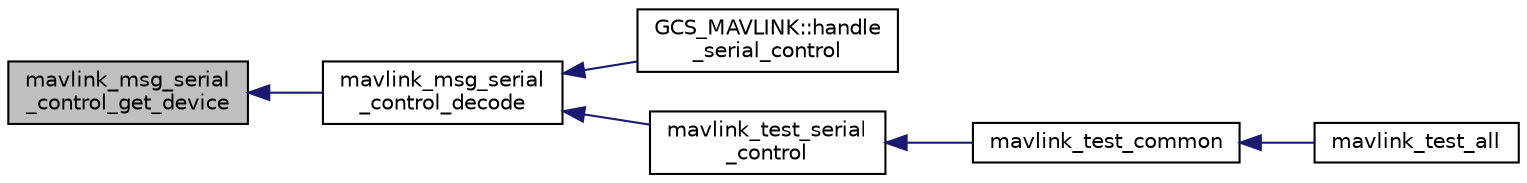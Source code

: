 digraph "mavlink_msg_serial_control_get_device"
{
 // INTERACTIVE_SVG=YES
  edge [fontname="Helvetica",fontsize="10",labelfontname="Helvetica",labelfontsize="10"];
  node [fontname="Helvetica",fontsize="10",shape=record];
  rankdir="LR";
  Node1 [label="mavlink_msg_serial\l_control_get_device",height=0.2,width=0.4,color="black", fillcolor="grey75", style="filled" fontcolor="black"];
  Node1 -> Node2 [dir="back",color="midnightblue",fontsize="10",style="solid",fontname="Helvetica"];
  Node2 [label="mavlink_msg_serial\l_control_decode",height=0.2,width=0.4,color="black", fillcolor="white", style="filled",URL="$mavlink__msg__serial__control_8h.html#ad1d767fb6c15ba1b94137f0211584cdd",tooltip="Decode a serial_control message into a struct. "];
  Node2 -> Node3 [dir="back",color="midnightblue",fontsize="10",style="solid",fontname="Helvetica"];
  Node3 [label="GCS_MAVLINK::handle\l_serial_control",height=0.2,width=0.4,color="black", fillcolor="white", style="filled",URL="$classGCS__MAVLINK.html#adecc982b9dd27229f29b0756733ed137"];
  Node2 -> Node4 [dir="back",color="midnightblue",fontsize="10",style="solid",fontname="Helvetica"];
  Node4 [label="mavlink_test_serial\l_control",height=0.2,width=0.4,color="black", fillcolor="white", style="filled",URL="$v1_80_2common_2testsuite_8h.html#a28af94bc6471af3b98b6bb03f711625d"];
  Node4 -> Node5 [dir="back",color="midnightblue",fontsize="10",style="solid",fontname="Helvetica"];
  Node5 [label="mavlink_test_common",height=0.2,width=0.4,color="black", fillcolor="white", style="filled",URL="$v1_80_2common_2testsuite_8h.html#af349432601ac003d2c80a69c100c70a4"];
  Node5 -> Node6 [dir="back",color="midnightblue",fontsize="10",style="solid",fontname="Helvetica"];
  Node6 [label="mavlink_test_all",height=0.2,width=0.4,color="black", fillcolor="white", style="filled",URL="$v1_80_2common_2testsuite_8h.html#a4cc77b6c343679298da5d3c2b4e48759"];
}
